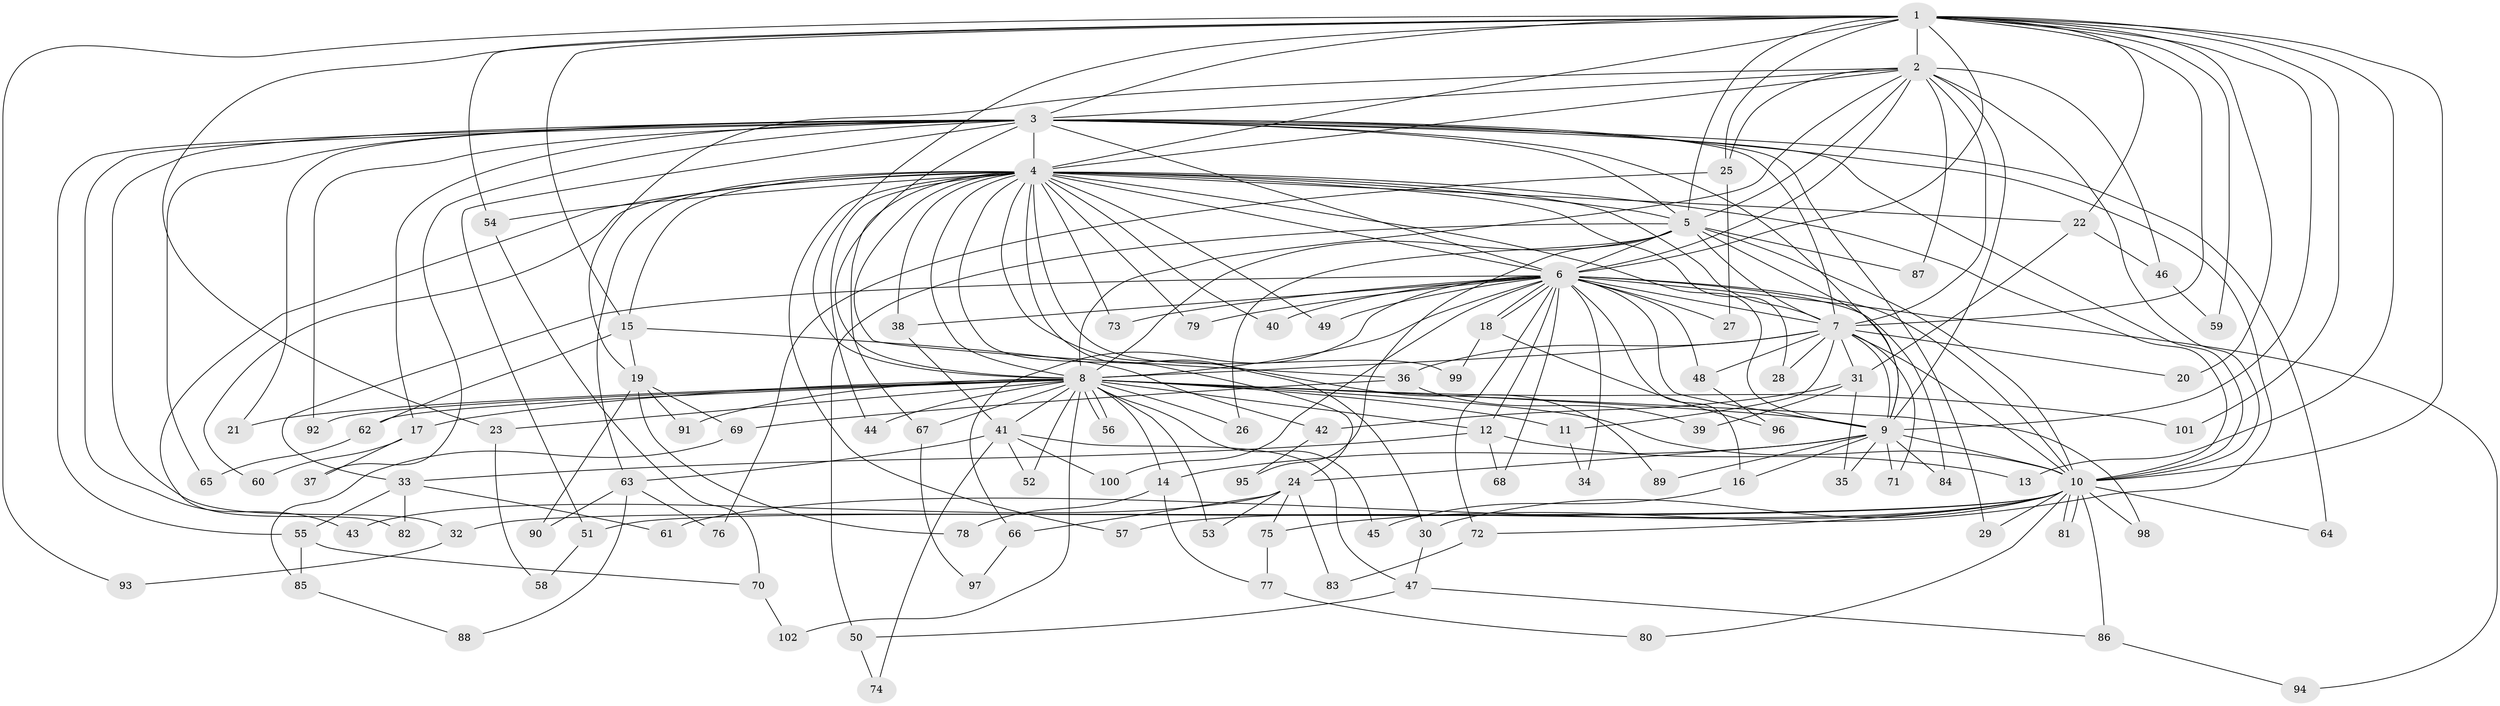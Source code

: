 // Generated by graph-tools (version 1.1) at 2025/34/03/09/25 02:34:57]
// undirected, 102 vertices, 229 edges
graph export_dot {
graph [start="1"]
  node [color=gray90,style=filled];
  1;
  2;
  3;
  4;
  5;
  6;
  7;
  8;
  9;
  10;
  11;
  12;
  13;
  14;
  15;
  16;
  17;
  18;
  19;
  20;
  21;
  22;
  23;
  24;
  25;
  26;
  27;
  28;
  29;
  30;
  31;
  32;
  33;
  34;
  35;
  36;
  37;
  38;
  39;
  40;
  41;
  42;
  43;
  44;
  45;
  46;
  47;
  48;
  49;
  50;
  51;
  52;
  53;
  54;
  55;
  56;
  57;
  58;
  59;
  60;
  61;
  62;
  63;
  64;
  65;
  66;
  67;
  68;
  69;
  70;
  71;
  72;
  73;
  74;
  75;
  76;
  77;
  78;
  79;
  80;
  81;
  82;
  83;
  84;
  85;
  86;
  87;
  88;
  89;
  90;
  91;
  92;
  93;
  94;
  95;
  96;
  97;
  98;
  99;
  100;
  101;
  102;
  1 -- 2;
  1 -- 3;
  1 -- 4;
  1 -- 5;
  1 -- 6;
  1 -- 7;
  1 -- 8;
  1 -- 9;
  1 -- 10;
  1 -- 13;
  1 -- 15;
  1 -- 20;
  1 -- 22;
  1 -- 23;
  1 -- 25;
  1 -- 54;
  1 -- 59;
  1 -- 93;
  1 -- 101;
  2 -- 3;
  2 -- 4;
  2 -- 5;
  2 -- 6;
  2 -- 7;
  2 -- 8;
  2 -- 9;
  2 -- 10;
  2 -- 19;
  2 -- 25;
  2 -- 46;
  2 -- 87;
  3 -- 4;
  3 -- 5;
  3 -- 6;
  3 -- 7;
  3 -- 8;
  3 -- 9;
  3 -- 10;
  3 -- 17;
  3 -- 21;
  3 -- 29;
  3 -- 32;
  3 -- 37;
  3 -- 43;
  3 -- 51;
  3 -- 55;
  3 -- 64;
  3 -- 65;
  3 -- 75;
  3 -- 92;
  4 -- 5;
  4 -- 6;
  4 -- 7;
  4 -- 8;
  4 -- 9;
  4 -- 10;
  4 -- 15;
  4 -- 22;
  4 -- 24;
  4 -- 28;
  4 -- 30;
  4 -- 36;
  4 -- 38;
  4 -- 40;
  4 -- 44;
  4 -- 49;
  4 -- 54;
  4 -- 57;
  4 -- 60;
  4 -- 63;
  4 -- 67;
  4 -- 73;
  4 -- 79;
  4 -- 82;
  4 -- 89;
  4 -- 99;
  5 -- 6;
  5 -- 7;
  5 -- 8;
  5 -- 9;
  5 -- 10;
  5 -- 26;
  5 -- 50;
  5 -- 87;
  5 -- 95;
  6 -- 7;
  6 -- 8;
  6 -- 9;
  6 -- 10;
  6 -- 12;
  6 -- 16;
  6 -- 18;
  6 -- 18;
  6 -- 27;
  6 -- 33;
  6 -- 34;
  6 -- 38;
  6 -- 40;
  6 -- 48;
  6 -- 49;
  6 -- 66;
  6 -- 68;
  6 -- 72;
  6 -- 73;
  6 -- 79;
  6 -- 84;
  6 -- 94;
  6 -- 100;
  7 -- 8;
  7 -- 9;
  7 -- 10;
  7 -- 11;
  7 -- 20;
  7 -- 28;
  7 -- 31;
  7 -- 36;
  7 -- 48;
  7 -- 71;
  8 -- 9;
  8 -- 10;
  8 -- 11;
  8 -- 12;
  8 -- 14;
  8 -- 17;
  8 -- 21;
  8 -- 23;
  8 -- 26;
  8 -- 41;
  8 -- 44;
  8 -- 45;
  8 -- 52;
  8 -- 53;
  8 -- 56;
  8 -- 56;
  8 -- 62;
  8 -- 67;
  8 -- 91;
  8 -- 92;
  8 -- 98;
  8 -- 101;
  8 -- 102;
  9 -- 10;
  9 -- 14;
  9 -- 16;
  9 -- 24;
  9 -- 35;
  9 -- 71;
  9 -- 84;
  9 -- 89;
  10 -- 29;
  10 -- 30;
  10 -- 32;
  10 -- 51;
  10 -- 57;
  10 -- 61;
  10 -- 64;
  10 -- 72;
  10 -- 80;
  10 -- 81;
  10 -- 81;
  10 -- 86;
  10 -- 98;
  11 -- 34;
  12 -- 13;
  12 -- 33;
  12 -- 68;
  14 -- 77;
  14 -- 78;
  15 -- 19;
  15 -- 42;
  15 -- 62;
  16 -- 45;
  17 -- 37;
  17 -- 60;
  18 -- 96;
  18 -- 99;
  19 -- 69;
  19 -- 78;
  19 -- 90;
  19 -- 91;
  22 -- 31;
  22 -- 46;
  23 -- 58;
  24 -- 43;
  24 -- 53;
  24 -- 66;
  24 -- 75;
  24 -- 83;
  25 -- 27;
  25 -- 76;
  30 -- 47;
  31 -- 35;
  31 -- 39;
  31 -- 42;
  32 -- 93;
  33 -- 55;
  33 -- 61;
  33 -- 82;
  36 -- 39;
  36 -- 69;
  38 -- 41;
  41 -- 47;
  41 -- 52;
  41 -- 63;
  41 -- 74;
  41 -- 100;
  42 -- 95;
  46 -- 59;
  47 -- 50;
  47 -- 86;
  48 -- 96;
  50 -- 74;
  51 -- 58;
  54 -- 70;
  55 -- 70;
  55 -- 85;
  62 -- 65;
  63 -- 76;
  63 -- 88;
  63 -- 90;
  66 -- 97;
  67 -- 97;
  69 -- 85;
  70 -- 102;
  72 -- 83;
  75 -- 77;
  77 -- 80;
  85 -- 88;
  86 -- 94;
}
